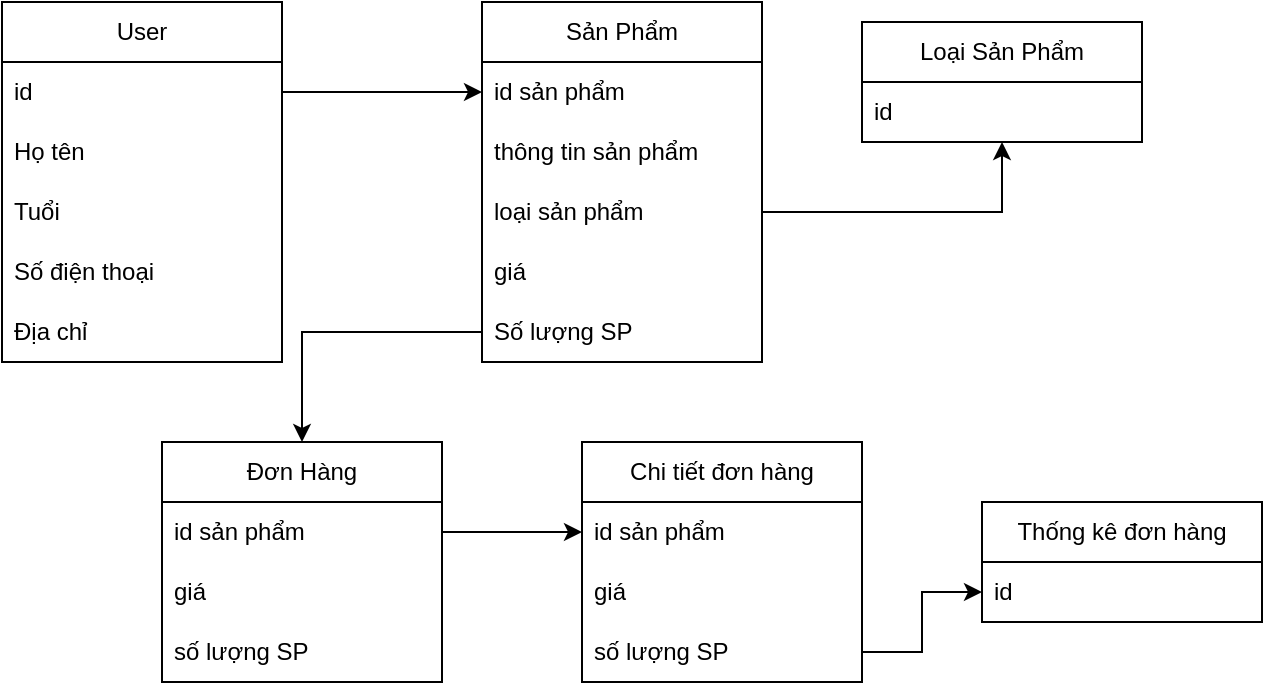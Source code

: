 <mxfile version="21.0.6" type="device"><diagram name="Trang-1" id="G6NMk53IhKcYjB3Gdmkg"><mxGraphModel dx="1050" dy="549" grid="1" gridSize="10" guides="1" tooltips="1" connect="1" arrows="1" fold="1" page="1" pageScale="1" pageWidth="827" pageHeight="1169" math="0" shadow="0"><root><mxCell id="0"/><mxCell id="1" parent="0"/><mxCell id="8WWuDNMSgHTwmsepYzAu-2" value="Sản Phẩm" style="swimlane;fontStyle=0;childLayout=stackLayout;horizontal=1;startSize=30;horizontalStack=0;resizeParent=1;resizeParentMax=0;resizeLast=0;collapsible=1;marginBottom=0;whiteSpace=wrap;html=1;" parent="1" vertex="1"><mxGeometry x="340" y="110" width="140" height="180" as="geometry"/></mxCell><mxCell id="8WWuDNMSgHTwmsepYzAu-3" value="id sản phẩm" style="text;strokeColor=none;fillColor=none;align=left;verticalAlign=middle;spacingLeft=4;spacingRight=4;overflow=hidden;points=[[0,0.5],[1,0.5]];portConstraint=eastwest;rotatable=0;whiteSpace=wrap;html=1;" parent="8WWuDNMSgHTwmsepYzAu-2" vertex="1"><mxGeometry y="30" width="140" height="30" as="geometry"/></mxCell><mxCell id="8WWuDNMSgHTwmsepYzAu-11" value="thông tin sản phẩm" style="text;strokeColor=none;fillColor=none;align=left;verticalAlign=middle;spacingLeft=4;spacingRight=4;overflow=hidden;points=[[0,0.5],[1,0.5]];portConstraint=eastwest;rotatable=0;whiteSpace=wrap;html=1;" parent="8WWuDNMSgHTwmsepYzAu-2" vertex="1"><mxGeometry y="60" width="140" height="30" as="geometry"/></mxCell><mxCell id="8WWuDNMSgHTwmsepYzAu-4" value="loại sản phẩm" style="text;strokeColor=none;fillColor=none;align=left;verticalAlign=middle;spacingLeft=4;spacingRight=4;overflow=hidden;points=[[0,0.5],[1,0.5]];portConstraint=eastwest;rotatable=0;whiteSpace=wrap;html=1;" parent="8WWuDNMSgHTwmsepYzAu-2" vertex="1"><mxGeometry y="90" width="140" height="30" as="geometry"/></mxCell><mxCell id="8WWuDNMSgHTwmsepYzAu-5" value="giá" style="text;strokeColor=none;fillColor=none;align=left;verticalAlign=middle;spacingLeft=4;spacingRight=4;overflow=hidden;points=[[0,0.5],[1,0.5]];portConstraint=eastwest;rotatable=0;whiteSpace=wrap;html=1;" parent="8WWuDNMSgHTwmsepYzAu-2" vertex="1"><mxGeometry y="120" width="140" height="30" as="geometry"/></mxCell><mxCell id="8WWuDNMSgHTwmsepYzAu-18" value="Số lượng SP" style="text;strokeColor=none;fillColor=none;align=left;verticalAlign=middle;spacingLeft=4;spacingRight=4;overflow=hidden;points=[[0,0.5],[1,0.5]];portConstraint=eastwest;rotatable=0;whiteSpace=wrap;html=1;" parent="8WWuDNMSgHTwmsepYzAu-2" vertex="1"><mxGeometry y="150" width="140" height="30" as="geometry"/></mxCell><mxCell id="8WWuDNMSgHTwmsepYzAu-6" value="Loại Sản Phẩm" style="swimlane;fontStyle=0;childLayout=stackLayout;horizontal=1;startSize=30;horizontalStack=0;resizeParent=1;resizeParentMax=0;resizeLast=0;collapsible=1;marginBottom=0;whiteSpace=wrap;html=1;" parent="1" vertex="1"><mxGeometry x="530" y="120" width="140" height="60" as="geometry"/></mxCell><mxCell id="8WWuDNMSgHTwmsepYzAu-7" value="id" style="text;strokeColor=none;fillColor=none;align=left;verticalAlign=middle;spacingLeft=4;spacingRight=4;overflow=hidden;points=[[0,0.5],[1,0.5]];portConstraint=eastwest;rotatable=0;whiteSpace=wrap;html=1;" parent="8WWuDNMSgHTwmsepYzAu-6" vertex="1"><mxGeometry y="30" width="140" height="30" as="geometry"/></mxCell><mxCell id="8WWuDNMSgHTwmsepYzAu-12" value="Đơn Hàng" style="swimlane;fontStyle=0;childLayout=stackLayout;horizontal=1;startSize=30;horizontalStack=0;resizeParent=1;resizeParentMax=0;resizeLast=0;collapsible=1;marginBottom=0;whiteSpace=wrap;html=1;" parent="1" vertex="1"><mxGeometry x="180" y="330" width="140" height="120" as="geometry"/></mxCell><mxCell id="8WWuDNMSgHTwmsepYzAu-13" value="id sản phẩm" style="text;strokeColor=none;fillColor=none;align=left;verticalAlign=middle;spacingLeft=4;spacingRight=4;overflow=hidden;points=[[0,0.5],[1,0.5]];portConstraint=eastwest;rotatable=0;whiteSpace=wrap;html=1;" parent="8WWuDNMSgHTwmsepYzAu-12" vertex="1"><mxGeometry y="30" width="140" height="30" as="geometry"/></mxCell><mxCell id="8WWuDNMSgHTwmsepYzAu-16" value="giá" style="text;strokeColor=none;fillColor=none;align=left;verticalAlign=middle;spacingLeft=4;spacingRight=4;overflow=hidden;points=[[0,0.5],[1,0.5]];portConstraint=eastwest;rotatable=0;whiteSpace=wrap;html=1;" parent="8WWuDNMSgHTwmsepYzAu-12" vertex="1"><mxGeometry y="60" width="140" height="30" as="geometry"/></mxCell><mxCell id="8WWuDNMSgHTwmsepYzAu-19" value="số lượng SP" style="text;strokeColor=none;fillColor=none;align=left;verticalAlign=middle;spacingLeft=4;spacingRight=4;overflow=hidden;points=[[0,0.5],[1,0.5]];portConstraint=eastwest;rotatable=0;whiteSpace=wrap;html=1;" parent="8WWuDNMSgHTwmsepYzAu-12" vertex="1"><mxGeometry y="90" width="140" height="30" as="geometry"/></mxCell><mxCell id="8WWuDNMSgHTwmsepYzAu-21" style="edgeStyle=orthogonalEdgeStyle;rounded=0;orthogonalLoop=1;jettySize=auto;html=1;entryX=0.5;entryY=0;entryDx=0;entryDy=0;" parent="1" source="8WWuDNMSgHTwmsepYzAu-18" target="8WWuDNMSgHTwmsepYzAu-12" edge="1"><mxGeometry relative="1" as="geometry"/></mxCell><mxCell id="8WWuDNMSgHTwmsepYzAu-22" value="Chi tiết đơn hàng" style="swimlane;fontStyle=0;childLayout=stackLayout;horizontal=1;startSize=30;horizontalStack=0;resizeParent=1;resizeParentMax=0;resizeLast=0;collapsible=1;marginBottom=0;whiteSpace=wrap;html=1;" parent="1" vertex="1"><mxGeometry x="390" y="330" width="140" height="120" as="geometry"/></mxCell><mxCell id="8WWuDNMSgHTwmsepYzAu-23" value="id sản phẩm" style="text;strokeColor=none;fillColor=none;align=left;verticalAlign=middle;spacingLeft=4;spacingRight=4;overflow=hidden;points=[[0,0.5],[1,0.5]];portConstraint=eastwest;rotatable=0;whiteSpace=wrap;html=1;" parent="8WWuDNMSgHTwmsepYzAu-22" vertex="1"><mxGeometry y="30" width="140" height="30" as="geometry"/></mxCell><mxCell id="8WWuDNMSgHTwmsepYzAu-24" value="giá" style="text;strokeColor=none;fillColor=none;align=left;verticalAlign=middle;spacingLeft=4;spacingRight=4;overflow=hidden;points=[[0,0.5],[1,0.5]];portConstraint=eastwest;rotatable=0;whiteSpace=wrap;html=1;" parent="8WWuDNMSgHTwmsepYzAu-22" vertex="1"><mxGeometry y="60" width="140" height="30" as="geometry"/></mxCell><mxCell id="8WWuDNMSgHTwmsepYzAu-25" value="số lượng SP" style="text;strokeColor=none;fillColor=none;align=left;verticalAlign=middle;spacingLeft=4;spacingRight=4;overflow=hidden;points=[[0,0.5],[1,0.5]];portConstraint=eastwest;rotatable=0;whiteSpace=wrap;html=1;" parent="8WWuDNMSgHTwmsepYzAu-22" vertex="1"><mxGeometry y="90" width="140" height="30" as="geometry"/></mxCell><mxCell id="8WWuDNMSgHTwmsepYzAu-26" value="User" style="swimlane;fontStyle=0;childLayout=stackLayout;horizontal=1;startSize=30;horizontalStack=0;resizeParent=1;resizeParentMax=0;resizeLast=0;collapsible=1;marginBottom=0;whiteSpace=wrap;html=1;" parent="1" vertex="1"><mxGeometry x="100" y="110" width="140" height="180" as="geometry"/></mxCell><mxCell id="8WWuDNMSgHTwmsepYzAu-27" value="id" style="text;strokeColor=none;fillColor=none;align=left;verticalAlign=middle;spacingLeft=4;spacingRight=4;overflow=hidden;points=[[0,0.5],[1,0.5]];portConstraint=eastwest;rotatable=0;whiteSpace=wrap;html=1;" parent="8WWuDNMSgHTwmsepYzAu-26" vertex="1"><mxGeometry y="30" width="140" height="30" as="geometry"/></mxCell><mxCell id="8WWuDNMSgHTwmsepYzAu-28" value="Họ tên" style="text;strokeColor=none;fillColor=none;align=left;verticalAlign=middle;spacingLeft=4;spacingRight=4;overflow=hidden;points=[[0,0.5],[1,0.5]];portConstraint=eastwest;rotatable=0;whiteSpace=wrap;html=1;" parent="8WWuDNMSgHTwmsepYzAu-26" vertex="1"><mxGeometry y="60" width="140" height="30" as="geometry"/></mxCell><mxCell id="8WWuDNMSgHTwmsepYzAu-29" value="Tuổi" style="text;strokeColor=none;fillColor=none;align=left;verticalAlign=middle;spacingLeft=4;spacingRight=4;overflow=hidden;points=[[0,0.5],[1,0.5]];portConstraint=eastwest;rotatable=0;whiteSpace=wrap;html=1;" parent="8WWuDNMSgHTwmsepYzAu-26" vertex="1"><mxGeometry y="90" width="140" height="30" as="geometry"/></mxCell><mxCell id="8WWuDNMSgHTwmsepYzAu-30" value="Số điện thoại" style="text;strokeColor=none;fillColor=none;align=left;verticalAlign=middle;spacingLeft=4;spacingRight=4;overflow=hidden;points=[[0,0.5],[1,0.5]];portConstraint=eastwest;rotatable=0;whiteSpace=wrap;html=1;" parent="8WWuDNMSgHTwmsepYzAu-26" vertex="1"><mxGeometry y="120" width="140" height="30" as="geometry"/></mxCell><mxCell id="8WWuDNMSgHTwmsepYzAu-31" value="Địa chỉ" style="text;strokeColor=none;fillColor=none;align=left;verticalAlign=middle;spacingLeft=4;spacingRight=4;overflow=hidden;points=[[0,0.5],[1,0.5]];portConstraint=eastwest;rotatable=0;whiteSpace=wrap;html=1;" parent="8WWuDNMSgHTwmsepYzAu-26" vertex="1"><mxGeometry y="150" width="140" height="30" as="geometry"/></mxCell><mxCell id="8WWuDNMSgHTwmsepYzAu-32" style="edgeStyle=orthogonalEdgeStyle;rounded=0;orthogonalLoop=1;jettySize=auto;html=1;exitX=1;exitY=0.5;exitDx=0;exitDy=0;entryX=0;entryY=0.5;entryDx=0;entryDy=0;" parent="1" source="8WWuDNMSgHTwmsepYzAu-27" target="8WWuDNMSgHTwmsepYzAu-3" edge="1"><mxGeometry relative="1" as="geometry"/></mxCell><mxCell id="8WWuDNMSgHTwmsepYzAu-34" style="edgeStyle=orthogonalEdgeStyle;rounded=0;orthogonalLoop=1;jettySize=auto;html=1;exitX=1;exitY=0.5;exitDx=0;exitDy=0;" parent="1" source="8WWuDNMSgHTwmsepYzAu-4" target="8WWuDNMSgHTwmsepYzAu-6" edge="1"><mxGeometry relative="1" as="geometry"/></mxCell><mxCell id="8WWuDNMSgHTwmsepYzAu-42" style="edgeStyle=orthogonalEdgeStyle;rounded=0;orthogonalLoop=1;jettySize=auto;html=1;exitX=1;exitY=0.5;exitDx=0;exitDy=0;entryX=0;entryY=0.5;entryDx=0;entryDy=0;" parent="1" source="8WWuDNMSgHTwmsepYzAu-13" target="8WWuDNMSgHTwmsepYzAu-23" edge="1"><mxGeometry relative="1" as="geometry"/></mxCell><mxCell id="8WWuDNMSgHTwmsepYzAu-44" value="Thống kê đơn hàng" style="swimlane;fontStyle=0;childLayout=stackLayout;horizontal=1;startSize=30;horizontalStack=0;resizeParent=1;resizeParentMax=0;resizeLast=0;collapsible=1;marginBottom=0;whiteSpace=wrap;html=1;" parent="1" vertex="1"><mxGeometry x="590" y="360" width="140" height="60" as="geometry"/></mxCell><mxCell id="8WWuDNMSgHTwmsepYzAu-45" value="id" style="text;strokeColor=none;fillColor=none;align=left;verticalAlign=middle;spacingLeft=4;spacingRight=4;overflow=hidden;points=[[0,0.5],[1,0.5]];portConstraint=eastwest;rotatable=0;whiteSpace=wrap;html=1;" parent="8WWuDNMSgHTwmsepYzAu-44" vertex="1"><mxGeometry y="30" width="140" height="30" as="geometry"/></mxCell><mxCell id="8WWuDNMSgHTwmsepYzAu-48" style="edgeStyle=orthogonalEdgeStyle;rounded=0;orthogonalLoop=1;jettySize=auto;html=1;exitX=1;exitY=0.5;exitDx=0;exitDy=0;entryX=0;entryY=0.5;entryDx=0;entryDy=0;" parent="1" source="8WWuDNMSgHTwmsepYzAu-25" target="8WWuDNMSgHTwmsepYzAu-45" edge="1"><mxGeometry relative="1" as="geometry"/></mxCell></root></mxGraphModel></diagram></mxfile>